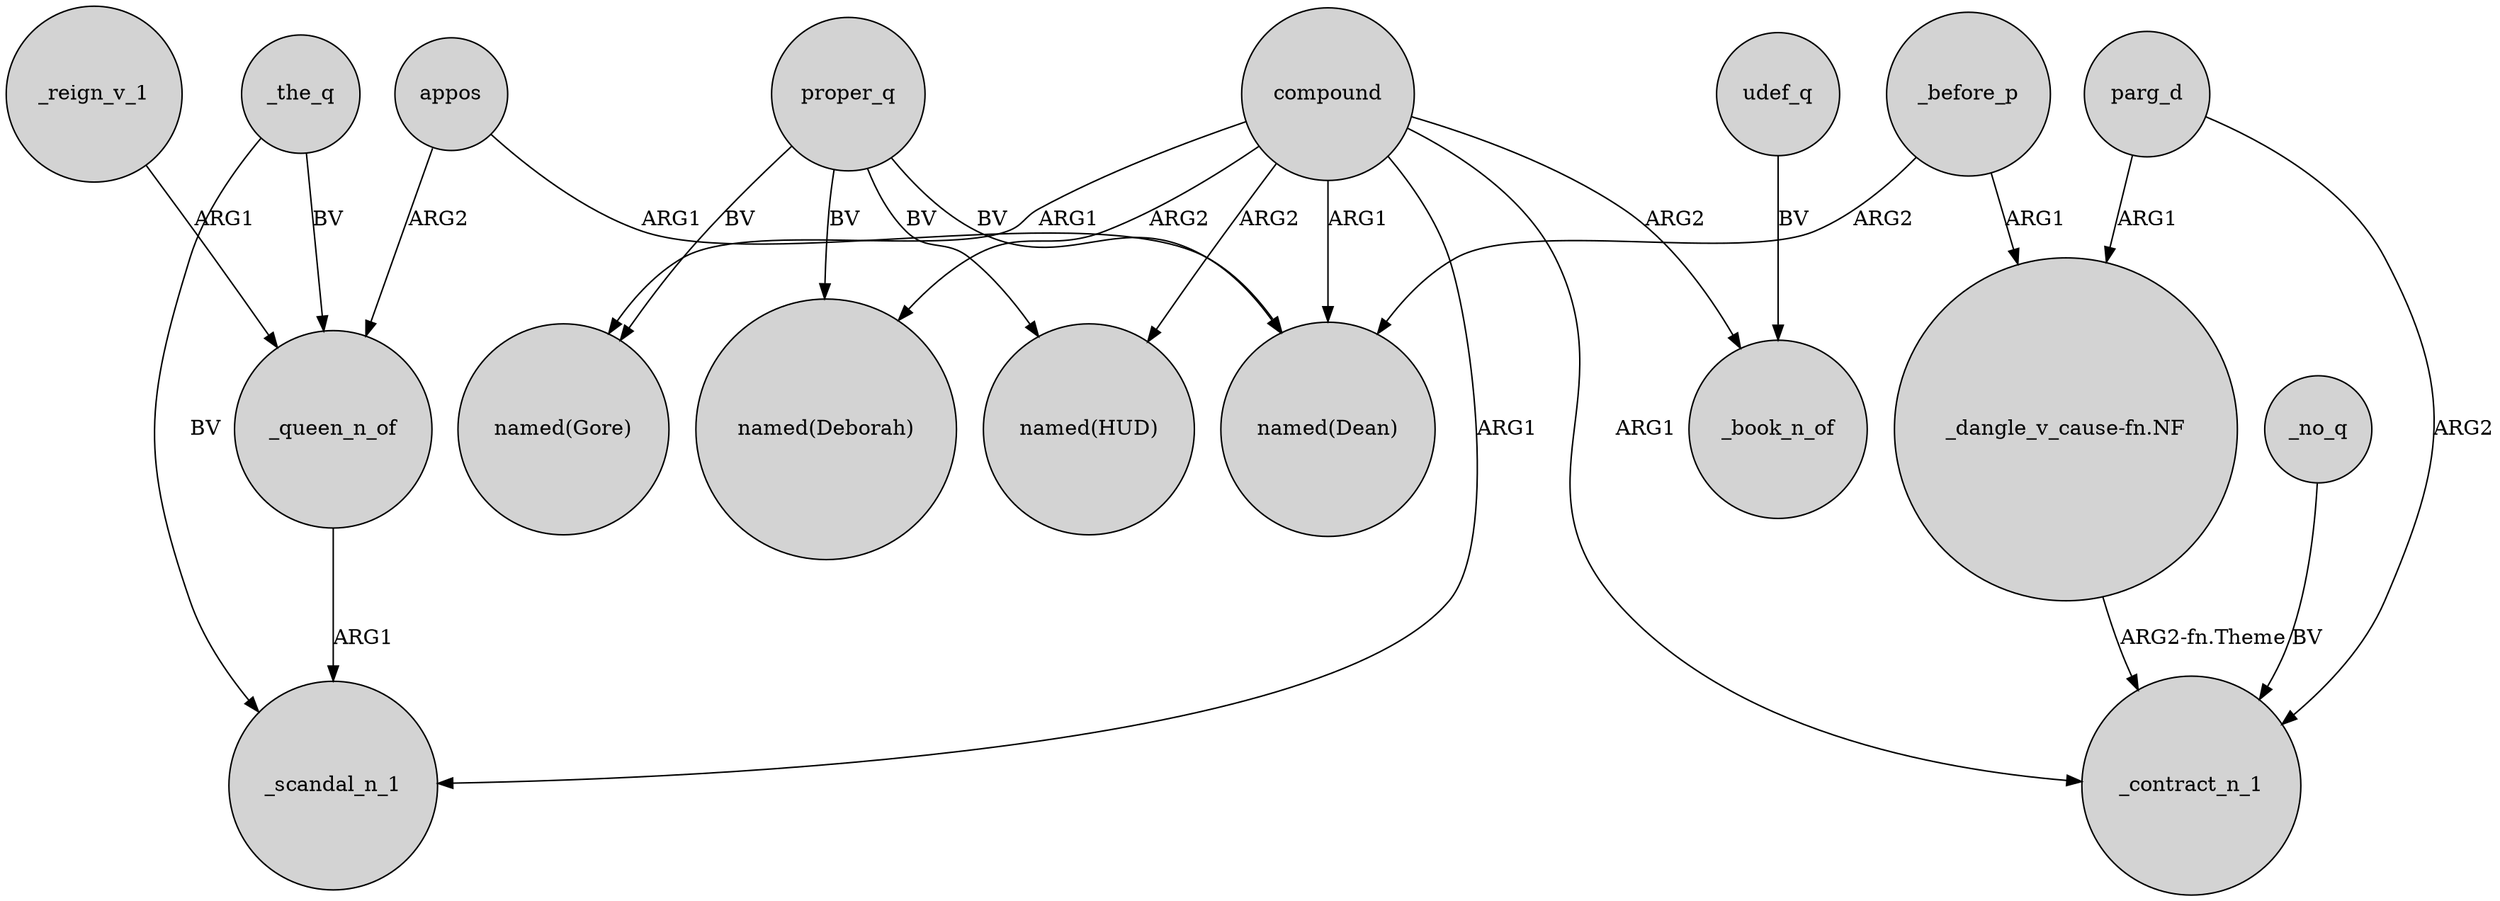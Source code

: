 digraph {
	node [shape=circle style=filled]
	_reign_v_1 -> _queen_n_of [label=ARG1]
	proper_q -> "named(HUD)" [label=BV]
	compound -> "named(Gore)" [label=ARG1]
	_before_p -> "_dangle_v_cause-fn.NF" [label=ARG1]
	_no_q -> _contract_n_1 [label=BV]
	compound -> _scandal_n_1 [label=ARG1]
	compound -> _contract_n_1 [label=ARG1]
	proper_q -> "named(Gore)" [label=BV]
	_the_q -> _scandal_n_1 [label=BV]
	_queen_n_of -> _scandal_n_1 [label=ARG1]
	compound -> "named(Deborah)" [label=ARG2]
	"_dangle_v_cause-fn.NF" -> _contract_n_1 [label="ARG2-fn.Theme"]
	parg_d -> _contract_n_1 [label=ARG2]
	appos -> _queen_n_of [label=ARG2]
	_the_q -> _queen_n_of [label=BV]
	compound -> "named(HUD)" [label=ARG2]
	_before_p -> "named(Dean)" [label=ARG2]
	appos -> "named(Dean)" [label=ARG1]
	proper_q -> "named(Deborah)" [label=BV]
	compound -> "named(Dean)" [label=ARG1]
	parg_d -> "_dangle_v_cause-fn.NF" [label=ARG1]
	compound -> _book_n_of [label=ARG2]
	udef_q -> _book_n_of [label=BV]
	proper_q -> "named(Dean)" [label=BV]
}
